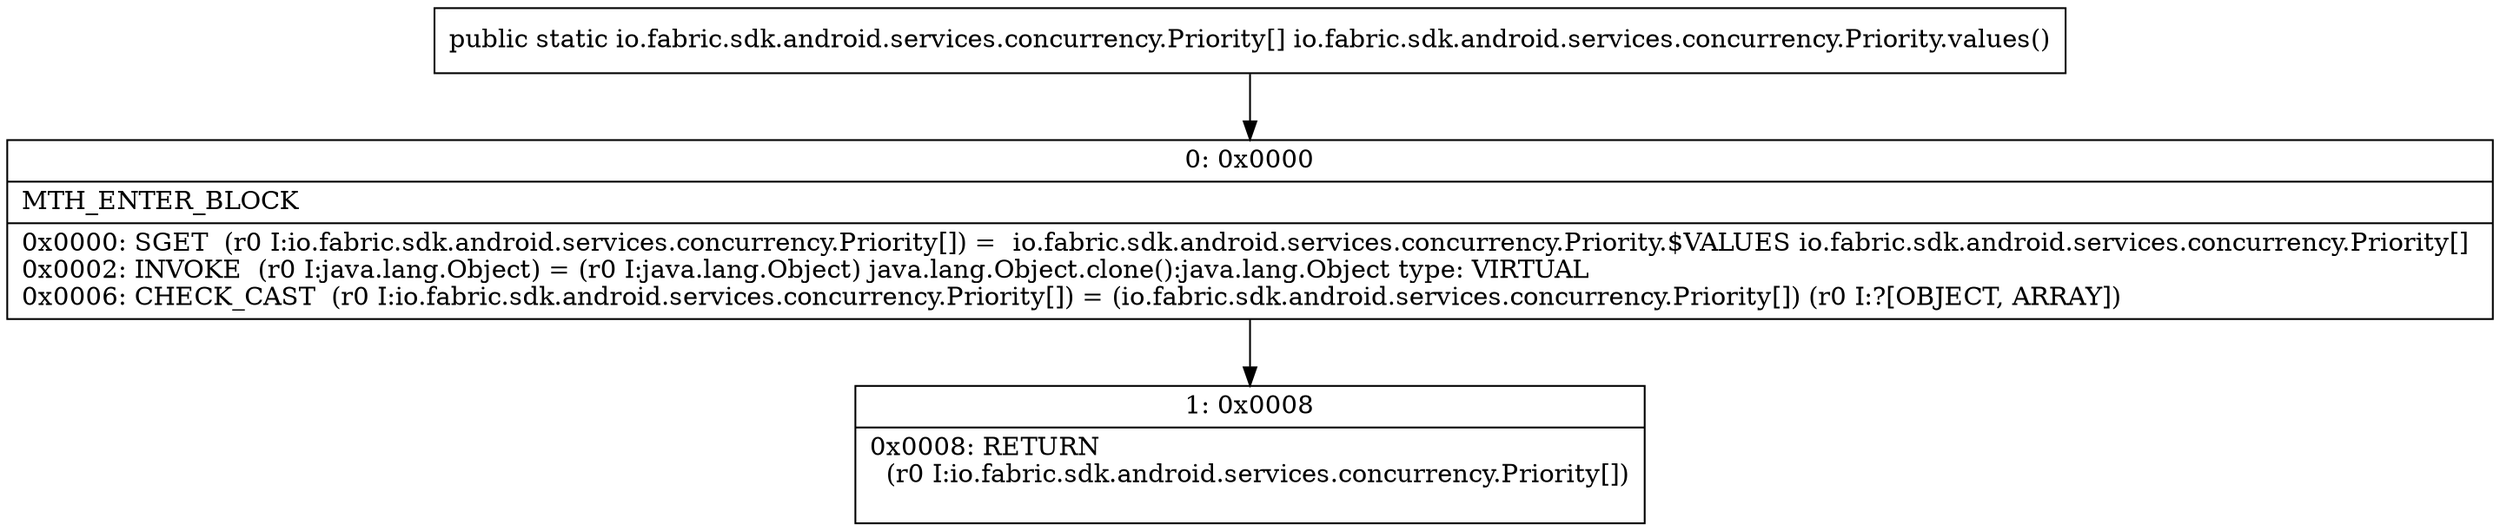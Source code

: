 digraph "CFG forio.fabric.sdk.android.services.concurrency.Priority.values()[Lio\/fabric\/sdk\/android\/services\/concurrency\/Priority;" {
Node_0 [shape=record,label="{0\:\ 0x0000|MTH_ENTER_BLOCK\l|0x0000: SGET  (r0 I:io.fabric.sdk.android.services.concurrency.Priority[]) =  io.fabric.sdk.android.services.concurrency.Priority.$VALUES io.fabric.sdk.android.services.concurrency.Priority[] \l0x0002: INVOKE  (r0 I:java.lang.Object) = (r0 I:java.lang.Object) java.lang.Object.clone():java.lang.Object type: VIRTUAL \l0x0006: CHECK_CAST  (r0 I:io.fabric.sdk.android.services.concurrency.Priority[]) = (io.fabric.sdk.android.services.concurrency.Priority[]) (r0 I:?[OBJECT, ARRAY]) \l}"];
Node_1 [shape=record,label="{1\:\ 0x0008|0x0008: RETURN  \l  (r0 I:io.fabric.sdk.android.services.concurrency.Priority[])\l \l}"];
MethodNode[shape=record,label="{public static io.fabric.sdk.android.services.concurrency.Priority[] io.fabric.sdk.android.services.concurrency.Priority.values() }"];
MethodNode -> Node_0;
Node_0 -> Node_1;
}

